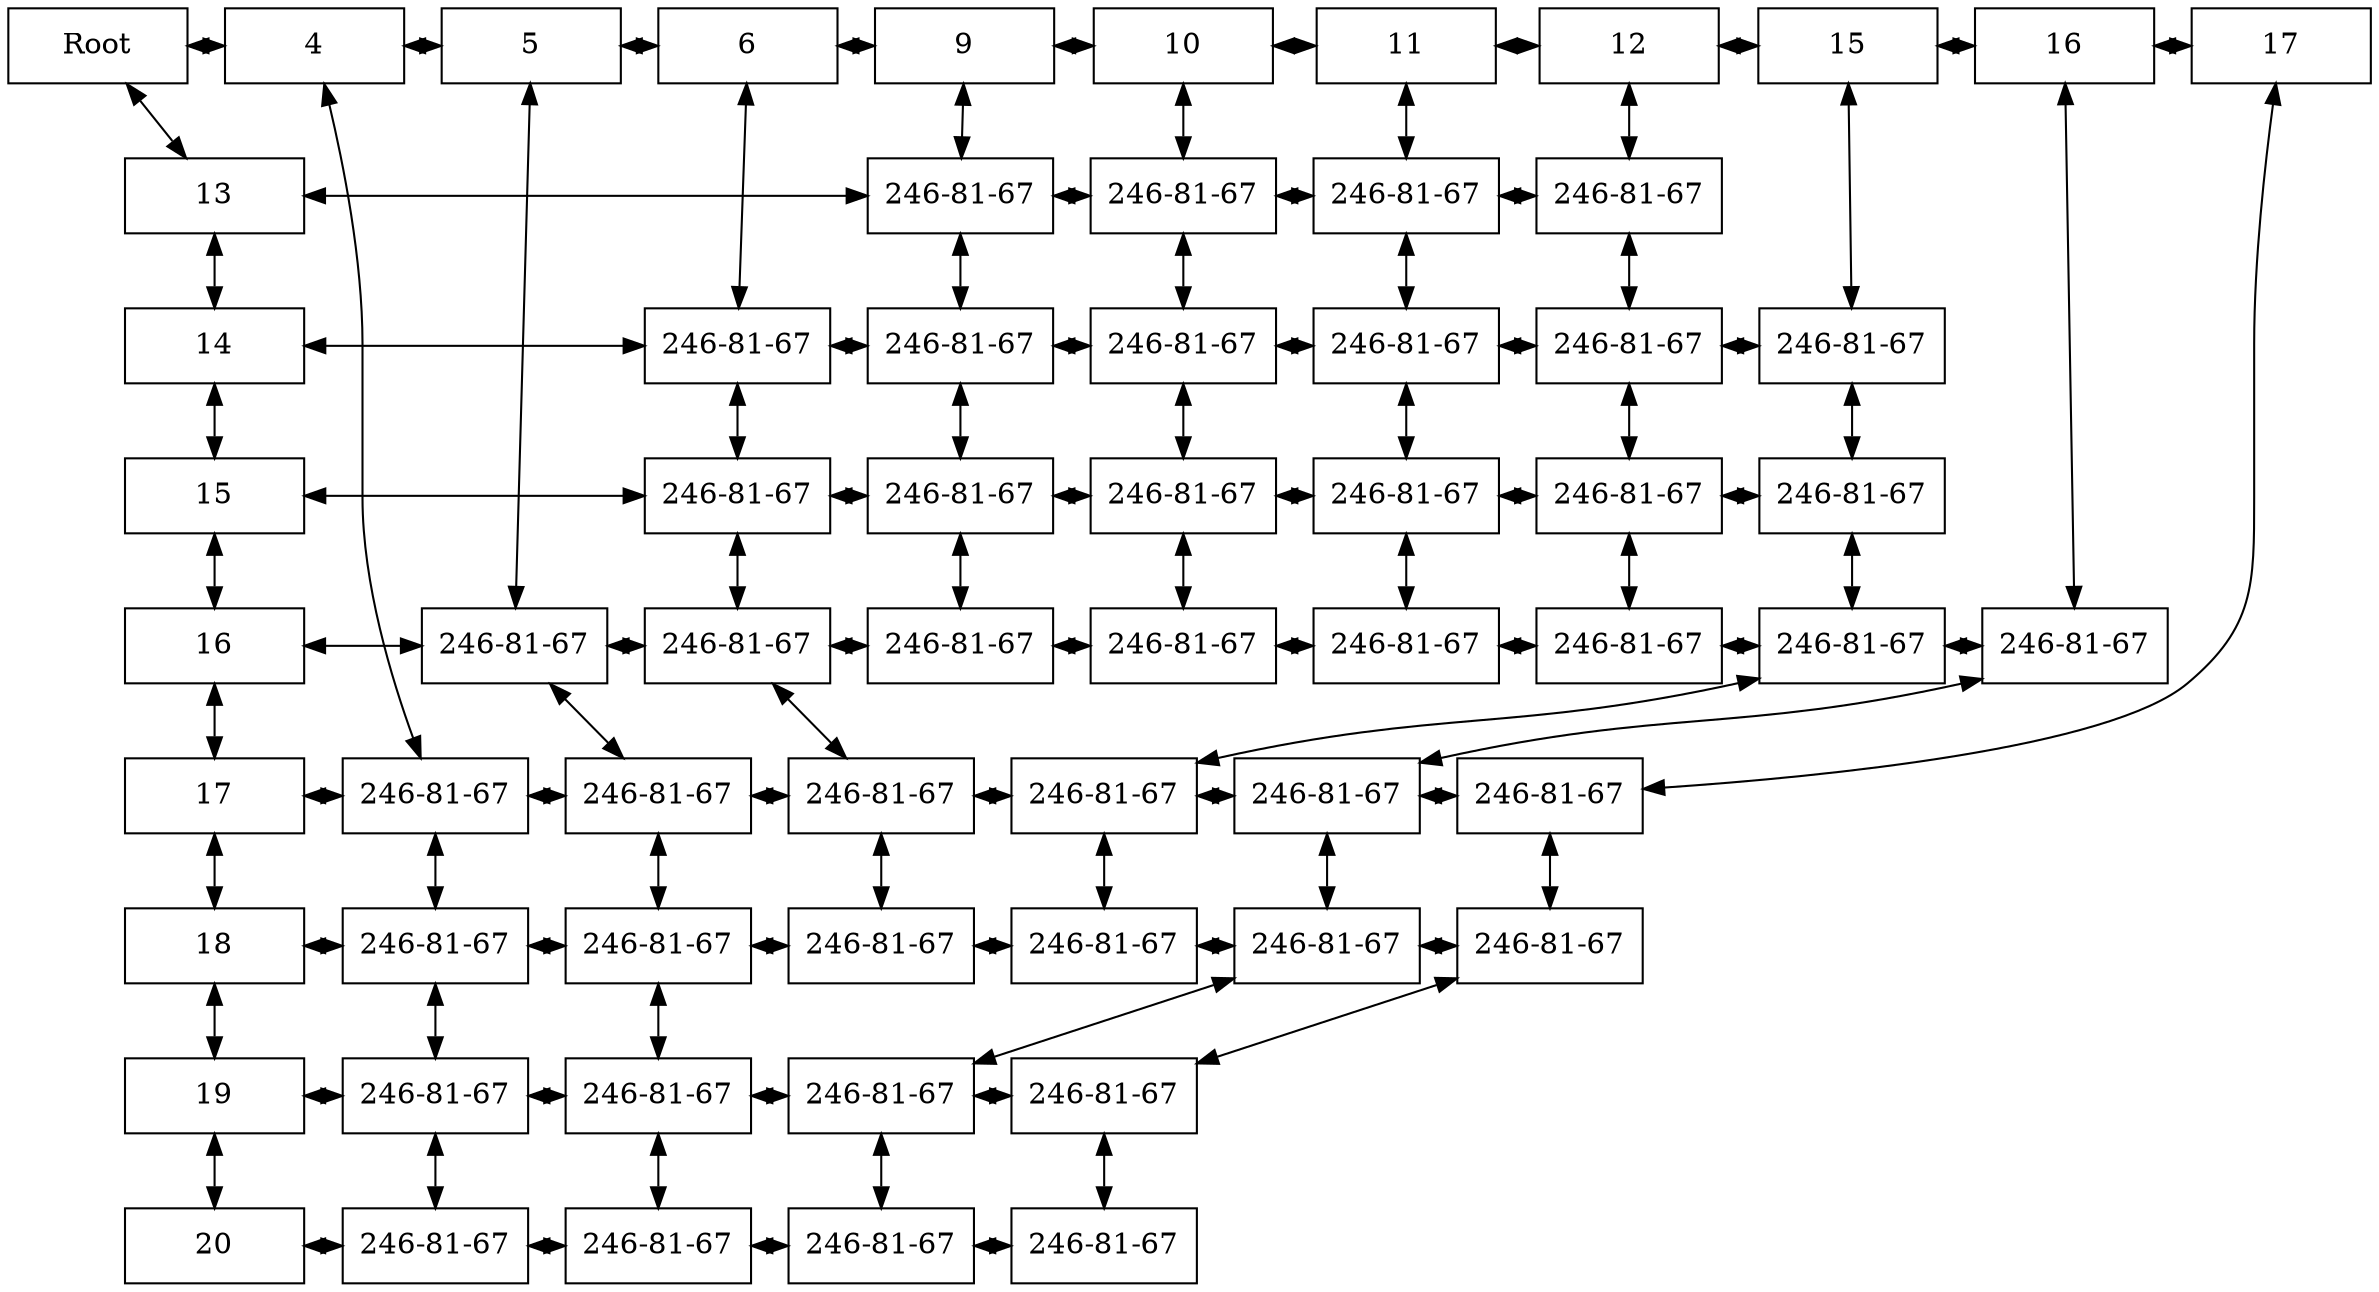 digraph  Grafico {
node [shape = rectangle, height=0.5, width=1.2];
node[nodesep = 1];
rankdir=TB;
"0-0"[label="Root"];
"0-13"[label="13"];
"0-14"[label="14"];
"0-15"[label="15"];
"0-16"[label="16"];
"0-17"[label="17"];
"0-18"[label="18"];
"0-19"[label="19"];
"0-20"[label="20"];
"4-0"[label="4"];
"4-17"[label="246-81-67"];
"4-18"[label="246-81-67"];
"4-19"[label="246-81-67"];
"4-20"[label="246-81-67"];
"5-0"[label="5"];
"5-16"[label="246-81-67"];
"5-17"[label="246-81-67"];
"5-18"[label="246-81-67"];
"5-19"[label="246-81-67"];
"5-20"[label="246-81-67"];
"6-0"[label="6"];
"6-14"[label="246-81-67"];
"6-15"[label="246-81-67"];
"6-16"[label="246-81-67"];
"6-17"[label="246-81-67"];
"6-18"[label="246-81-67"];
"9-0"[label="9"];
"9-13"[label="246-81-67"];
"9-14"[label="246-81-67"];
"9-15"[label="246-81-67"];
"9-16"[label="246-81-67"];
"10-0"[label="10"];
"10-13"[label="246-81-67"];
"10-14"[label="246-81-67"];
"10-15"[label="246-81-67"];
"10-16"[label="246-81-67"];
"11-0"[label="11"];
"11-13"[label="246-81-67"];
"11-14"[label="246-81-67"];
"11-15"[label="246-81-67"];
"11-16"[label="246-81-67"];
"12-0"[label="12"];
"12-13"[label="246-81-67"];
"12-14"[label="246-81-67"];
"12-15"[label="246-81-67"];
"12-16"[label="246-81-67"];
"15-0"[label="15"];
"15-14"[label="246-81-67"];
"15-15"[label="246-81-67"];
"15-16"[label="246-81-67"];
"15-17"[label="246-81-67"];
"15-18"[label="246-81-67"];
"16-0"[label="16"];
"16-16"[label="246-81-67"];
"16-17"[label="246-81-67"];
"16-18"[label="246-81-67"];
"16-19"[label="246-81-67"];
"16-20"[label="246-81-67"];
"17-0"[label="17"];
"17-17"[label="246-81-67"];
"17-18"[label="246-81-67"];
"17-19"[label="246-81-67"];
"17-20"[label="246-81-67"];
"0-0"->"4-0"[dir=both];
"0-0"->"0-13"[dir=both];
"0-13"->"9-13"[dir=both];
"0-13"->"0-14"[dir=both];
"0-14"->"6-14"[dir=both];
"0-14"->"0-15"[dir=both];
"0-15"->"6-15"[dir=both];
"0-15"->"0-16"[dir=both];
"0-16"->"5-16"[dir=both];
"0-16"->"0-17"[dir=both];
"0-17"->"4-17"[dir=both];
"0-17"->"0-18"[dir=both];
"0-18"->"4-18"[dir=both];
"0-18"->"0-19"[dir=both];
"0-19"->"4-19"[dir=both];
"0-19"->"0-20"[dir=both];
"0-20"->"4-20"[dir=both];
"4-0"->"5-0"[dir=both];
"4-0"->"4-17"[dir=both];
"4-17"->"5-17"[dir=both];
"4-17"->"4-18"[dir=both];
"4-18"->"5-18"[dir=both];
"4-18"->"4-19"[dir=both];
"4-19"->"5-19"[dir=both];
"4-19"->"4-20"[dir=both];
"4-20"->"5-20"[dir=both];
"5-0"->"6-0"[dir=both];
"5-0"->"5-16"[dir=both];
"5-16"->"6-16"[dir=both];
"5-16"->"5-17"[dir=both];
"5-17"->"6-17"[dir=both];
"5-17"->"5-18"[dir=both];
"5-18"->"6-18"[dir=both];
"5-18"->"5-19"[dir=both];
"5-19"->"16-19"[dir=both];
"5-19"->"5-20"[dir=both];
"5-20"->"16-20"[dir=both];
"6-0"->"9-0"[dir=both];
"6-0"->"6-14"[dir=both];
"6-14"->"9-14"[dir=both];
"6-14"->"6-15"[dir=both];
"6-15"->"9-15"[dir=both];
"6-15"->"6-16"[dir=both];
"6-16"->"9-16"[dir=both];
"6-16"->"6-17"[dir=both];
"6-17"->"15-17"[dir=both];
"6-17"->"6-18"[dir=both];
"6-18"->"15-18"[dir=both];
"9-0"->"10-0"[dir=both];
"9-0"->"9-13"[dir=both];
"9-13"->"10-13"[dir=both];
"9-13"->"9-14"[dir=both];
"9-14"->"10-14"[dir=both];
"9-14"->"9-15"[dir=both];
"9-15"->"10-15"[dir=both];
"9-15"->"9-16"[dir=both];
"9-16"->"10-16"[dir=both];
"10-0"->"11-0"[dir=both];
"10-0"->"10-13"[dir=both];
"10-13"->"11-13"[dir=both];
"10-13"->"10-14"[dir=both];
"10-14"->"11-14"[dir=both];
"10-14"->"10-15"[dir=both];
"10-15"->"11-15"[dir=both];
"10-15"->"10-16"[dir=both];
"10-16"->"11-16"[dir=both];
"11-0"->"12-0"[dir=both];
"11-0"->"11-13"[dir=both];
"11-13"->"12-13"[dir=both];
"11-13"->"11-14"[dir=both];
"11-14"->"12-14"[dir=both];
"11-14"->"11-15"[dir=both];
"11-15"->"12-15"[dir=both];
"11-15"->"11-16"[dir=both];
"11-16"->"12-16"[dir=both];
"12-0"->"15-0"[dir=both];
"12-0"->"12-13"[dir=both];
"12-13"->"12-14"[dir=both];
"12-14"->"15-14"[dir=both];
"12-14"->"12-15"[dir=both];
"12-15"->"15-15"[dir=both];
"12-15"->"12-16"[dir=both];
"12-16"->"15-16"[dir=both];
"15-0"->"16-0"[dir=both];
"15-0"->"15-14"[dir=both];
"15-14"->"15-15"[dir=both];
"15-15"->"15-16"[dir=both];
"15-16"->"16-16"[dir=both];
"15-16"->"15-17"[dir=both];
"15-17"->"16-17"[dir=both];
"15-17"->"15-18"[dir=both];
"15-18"->"16-18"[dir=both];
"16-0"->"17-0"[dir=both];
"16-0"->"16-16"[dir=both];
"16-16"->"16-17"[dir=both];
"16-17"->"17-17"[dir=both];
"16-17"->"16-18"[dir=both];
"16-18"->"17-18"[dir=both];
"16-18"->"16-19"[dir=both];
"16-19"->"17-19"[dir=both];
"16-19"->"16-20"[dir=both];
"16-20"->"17-20"[dir=both];
"17-0"->"17-17"[dir=both];
"17-17"->"17-18"[dir=both];
"17-18"->"17-19"[dir=both];
"17-19"->"17-20"[dir=both];
{ rank=same; "0-0" "4-0" "5-0" "6-0" "9-0" "10-0" "11-0" "12-0" "15-0" "16-0" "17-0" };
{ rank=same; "0-13" "9-13" "10-13" "11-13" "12-13" };
{ rank=same; "0-14" "6-14" "9-14" "10-14" "11-14" "12-14" "15-14" };
{ rank=same; "0-15" "6-15" "9-15" "10-15" "11-15" "12-15" "15-15" };
{ rank=same; "0-16" "5-16" "6-16" "9-16" "10-16" "11-16" "12-16" "15-16" "16-16" };
{ rank=same; "0-17" "4-17" "5-17" "6-17" "15-17" "16-17" "17-17" };
{ rank=same; "0-18" "4-18" "5-18" "6-18" "15-18" "16-18" "17-18" };
{ rank=same; "0-19" "4-19" "5-19" "16-19" "17-19" };
{ rank=same; "0-20" "4-20" "5-20" "16-20" "17-20" };
}